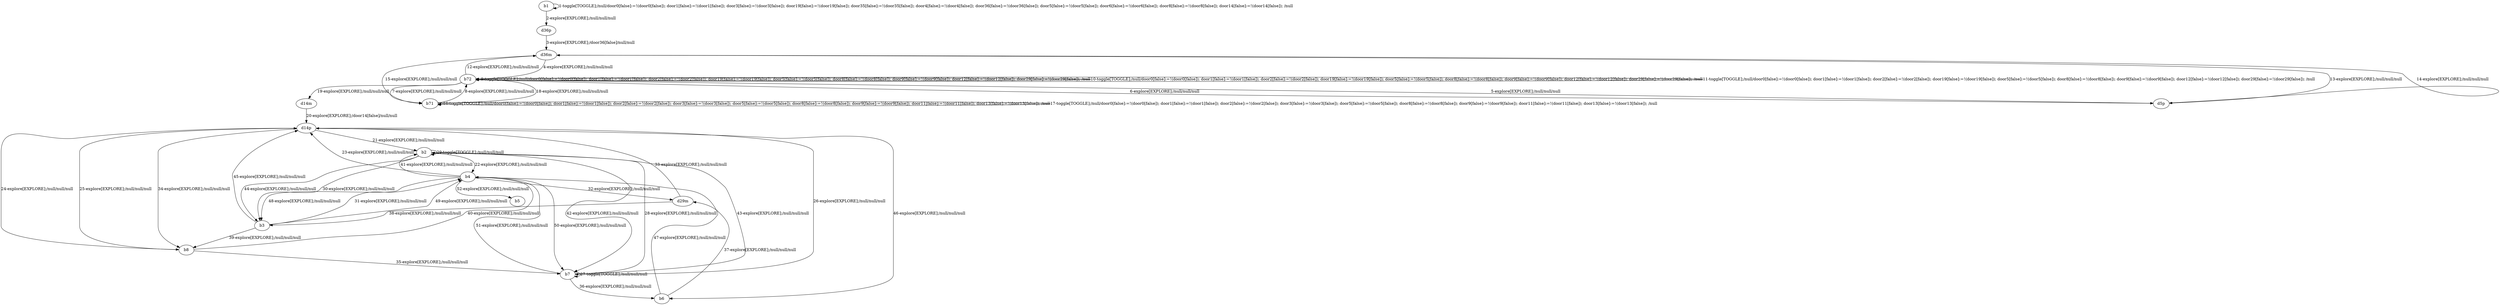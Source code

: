 # Total number of goals covered by this test: 2
# b2 --> b3
# b2 --> b7

digraph g {
"b1" -> "b1" [label = "1-toggle[TOGGLE];/null/door0[false]:=!(door0[false]); door1[false]:=!(door1[false]); door3[false]:=!(door3[false]); door19[false]:=!(door19[false]); door35[false]:=!(door35[false]); door4[false]:=!(door4[false]); door36[false]:=!(door36[false]); door5[false]:=!(door5[false]); door6[false]:=!(door6[false]); door8[false]:=!(door8[false]); door14[false]:=!(door14[false]); /null"];
"b1" -> "d36p" [label = "2-explore[EXPLORE];/null/null/null"];
"d36p" -> "d36m" [label = "3-explore[EXPLORE];/door36[false]/null/null"];
"d36m" -> "b72" [label = "4-explore[EXPLORE];/null/null/null"];
"b72" -> "d5p" [label = "5-explore[EXPLORE];/null/null/null"];
"d5p" -> "b72" [label = "6-explore[EXPLORE];/null/null/null"];
"b72" -> "b71" [label = "7-explore[EXPLORE];/null/null/null"];
"b71" -> "b72" [label = "8-explore[EXPLORE];/null/null/null"];
"b72" -> "b72" [label = "9-toggle[TOGGLE];/null/door0[false]:=!(door0[false]); door1[false]:=!(door1[false]); door2[false]:=!(door2[false]); door19[false]:=!(door19[false]); door5[false]:=!(door5[false]); door8[false]:=!(door8[false]); door9[false]:=!(door9[false]); door12[false]:=!(door12[false]); door29[false]:=!(door29[false]); /null"];
"b72" -> "b72" [label = "10-toggle[TOGGLE];/null/door0[false]:=!(door0[false]); door1[false]:=!(door1[false]); door2[false]:=!(door2[false]); door19[false]:=!(door19[false]); door5[false]:=!(door5[false]); door8[false]:=!(door8[false]); door9[false]:=!(door9[false]); door12[false]:=!(door12[false]); door29[false]:=!(door29[false]); /null"];
"b72" -> "b72" [label = "11-toggle[TOGGLE];/null/door0[false]:=!(door0[false]); door1[false]:=!(door1[false]); door2[false]:=!(door2[false]); door19[false]:=!(door19[false]); door5[false]:=!(door5[false]); door8[false]:=!(door8[false]); door9[false]:=!(door9[false]); door12[false]:=!(door12[false]); door29[false]:=!(door29[false]); /null"];
"b72" -> "d36m" [label = "12-explore[EXPLORE];/null/null/null"];
"d36m" -> "d5p" [label = "13-explore[EXPLORE];/null/null/null"];
"d5p" -> "d36m" [label = "14-explore[EXPLORE];/null/null/null"];
"d36m" -> "b71" [label = "15-explore[EXPLORE];/null/null/null"];
"b71" -> "b71" [label = "16-toggle[TOGGLE];/null/door0[false]:=!(door0[false]); door1[false]:=!(door1[false]); door2[false]:=!(door2[false]); door3[false]:=!(door3[false]); door5[false]:=!(door5[false]); door8[false]:=!(door8[false]); door9[false]:=!(door9[false]); door11[false]:=!(door11[false]); door13[false]:=!(door13[false]); /null"];
"b71" -> "b71" [label = "17-toggle[TOGGLE];/null/door0[false]:=!(door0[false]); door1[false]:=!(door1[false]); door2[false]:=!(door2[false]); door3[false]:=!(door3[false]); door5[false]:=!(door5[false]); door8[false]:=!(door8[false]); door9[false]:=!(door9[false]); door11[false]:=!(door11[false]); door13[false]:=!(door13[false]); /null"];
"b71" -> "b72" [label = "18-explore[EXPLORE];/null/null/null"];
"b72" -> "d14m" [label = "19-explore[EXPLORE];/null/null/null"];
"d14m" -> "d14p" [label = "20-explore[EXPLORE];/door14[false]/null/null"];
"d14p" -> "b2" [label = "21-explore[EXPLORE];/null/null/null"];
"b2" -> "b4" [label = "22-explore[EXPLORE];/null/null/null"];
"b4" -> "d14p" [label = "23-explore[EXPLORE];/null/null/null"];
"d14p" -> "b8" [label = "24-explore[EXPLORE];/null/null/null"];
"b8" -> "d14p" [label = "25-explore[EXPLORE];/null/null/null"];
"d14p" -> "b7" [label = "26-explore[EXPLORE];/null/null/null"];
"b7" -> "b7" [label = "27-toggle[TOGGLE];/null/null/null"];
"b7" -> "b2" [label = "28-explore[EXPLORE];/null/null/null"];
"b2" -> "b2" [label = "29-toggle[TOGGLE];/null/null/null"];
"b2" -> "b3" [label = "30-explore[EXPLORE];/null/null/null"];
"b3" -> "b4" [label = "31-explore[EXPLORE];/null/null/null"];
"b4" -> "d29m" [label = "32-explore[EXPLORE];/null/null/null"];
"d29m" -> "d14p" [label = "33-explore[EXPLORE];/null/null/null"];
"d14p" -> "b8" [label = "34-explore[EXPLORE];/null/null/null"];
"b8" -> "b7" [label = "35-explore[EXPLORE];/null/null/null"];
"b7" -> "b6" [label = "36-explore[EXPLORE];/null/null/null"];
"b6" -> "d29m" [label = "37-explore[EXPLORE];/null/null/null"];
"d29m" -> "b3" [label = "38-explore[EXPLORE];/null/null/null"];
"b3" -> "b8" [label = "39-explore[EXPLORE];/null/null/null"];
"b8" -> "b4" [label = "40-explore[EXPLORE];/null/null/null"];
"b4" -> "b2" [label = "41-explore[EXPLORE];/null/null/null"];
"b2" -> "b7" [label = "42-explore[EXPLORE];/null/null/null"];
"b7" -> "b2" [label = "43-explore[EXPLORE];/null/null/null"];
"b2" -> "b3" [label = "44-explore[EXPLORE];/null/null/null"];
"b3" -> "d14p" [label = "45-explore[EXPLORE];/null/null/null"];
"d14p" -> "b6" [label = "46-explore[EXPLORE];/null/null/null"];
"b6" -> "b4" [label = "47-explore[EXPLORE];/null/null/null"];
"b4" -> "b3" [label = "48-explore[EXPLORE];/null/null/null"];
"b3" -> "b4" [label = "49-explore[EXPLORE];/null/null/null"];
"b4" -> "b7" [label = "50-explore[EXPLORE];/null/null/null"];
"b7" -> "b4" [label = "51-explore[EXPLORE];/null/null/null"];
"b4" -> "b5" [label = "52-explore[EXPLORE];/null/null/null"];
}